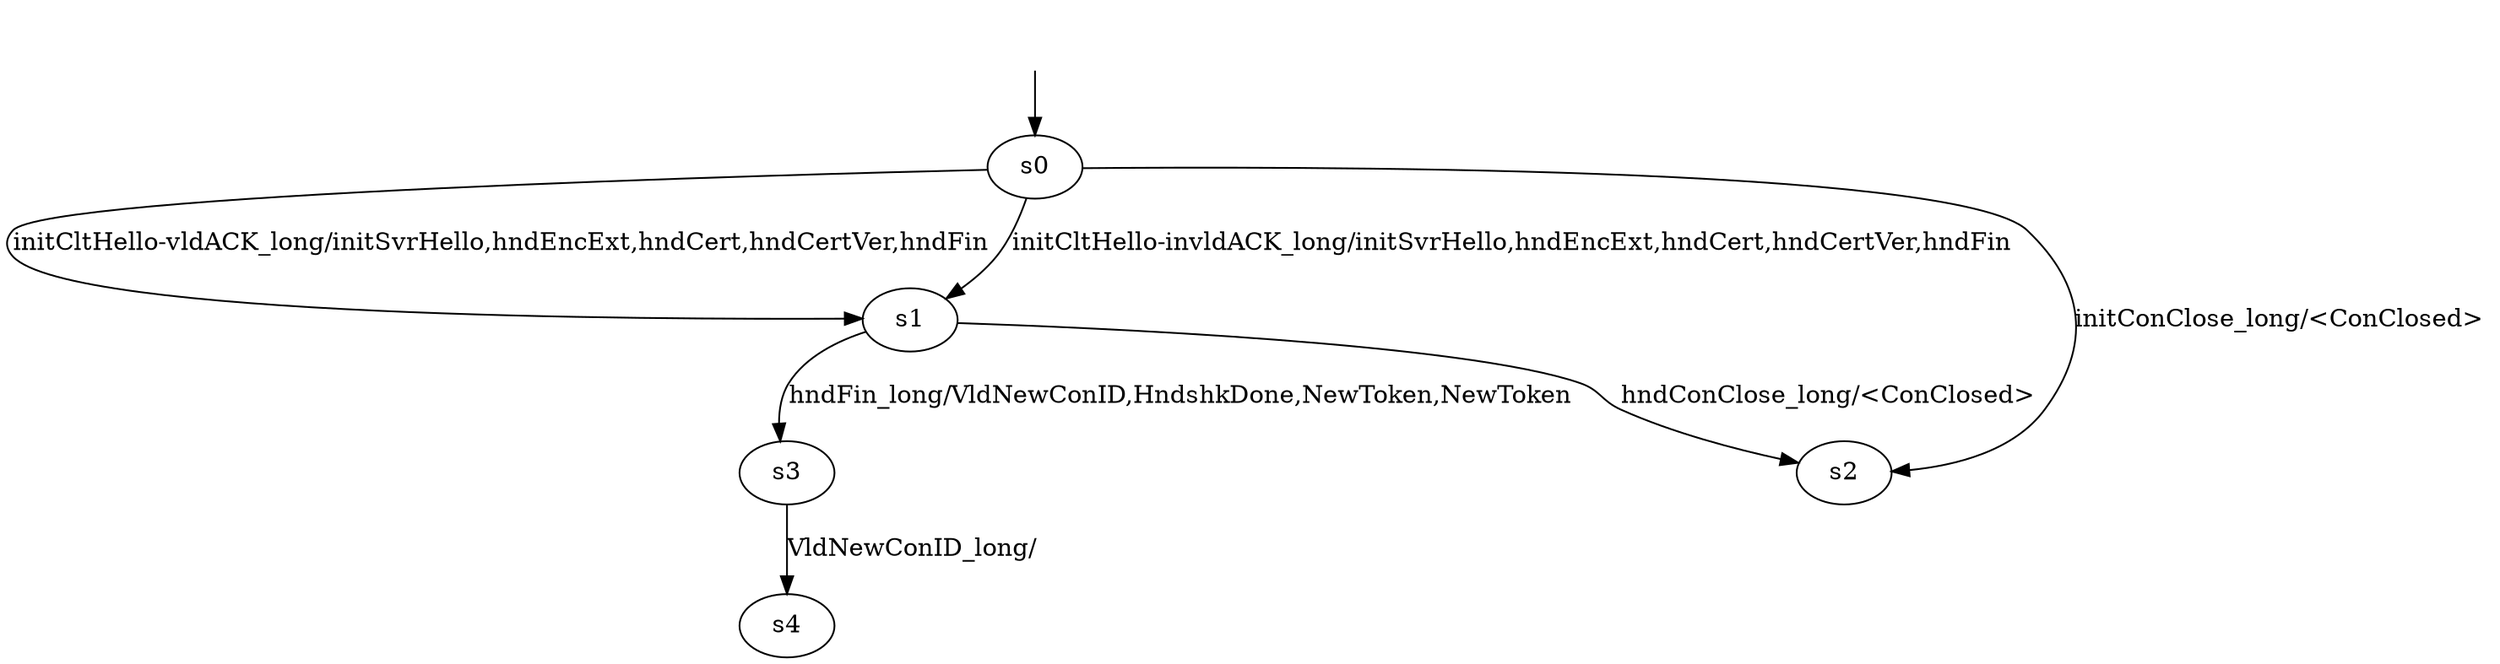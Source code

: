 digraph "ngtcp2Models/ngtcp2-B-l-0/learnedModel" {
s0 [label=s0];
s1 [label=s1];
s2 [label=s2];
s3 [label=s3];
s4 [label=s4];
s0 -> s2  [label="initConClose_long/<ConClosed> "];
s0 -> s1  [label="initCltHello-vldACK_long/initSvrHello,hndEncExt,hndCert,hndCertVer,hndFin "];
s0 -> s1  [label="initCltHello-invldACK_long/initSvrHello,hndEncExt,hndCert,hndCertVer,hndFin "];
s1 -> s3  [label="hndFin_long/VldNewConID,HndshkDone,NewToken,NewToken "];
s1 -> s2  [label="hndConClose_long/<ConClosed> "];
s3 -> s4  [label="VldNewConID_long/ "];
__start0 [label="", shape=none];
__start0 -> s0  [label=""];
}
